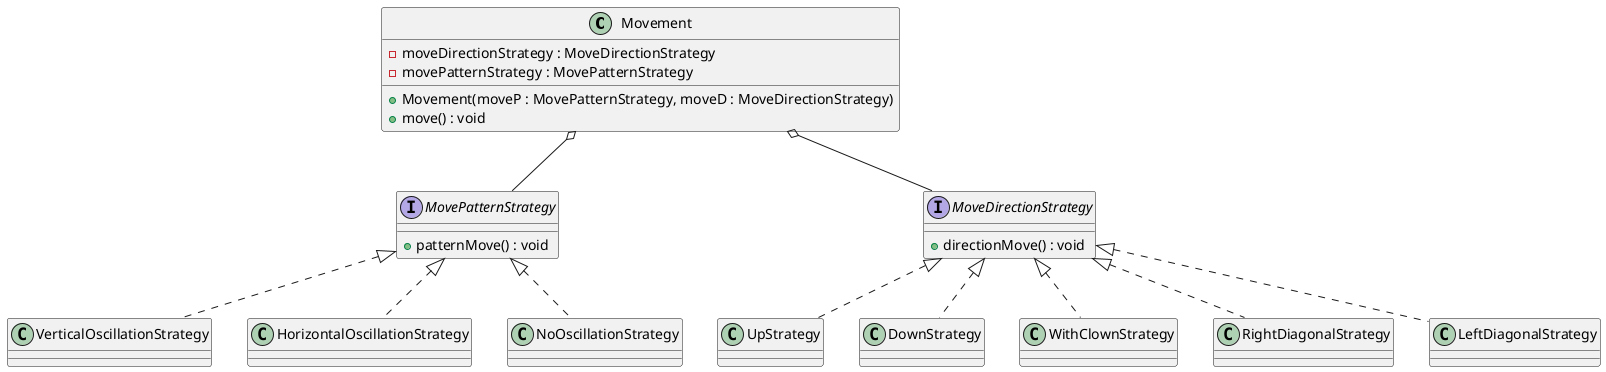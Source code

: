 @startuml

class Movement{
    -moveDirectionStrategy : MoveDirectionStrategy
    -movePatternStrategy : MovePatternStrategy
    +Movement(moveP : MovePatternStrategy, moveD : MoveDirectionStrategy)
    +move() : void
}


interface MovePatternStrategy { 
    +patternMove() : void
}

class VerticalOscillationStrategy { 

}

class HorizontalOscillationStrategy { 
    
}

class NoOscillationStrategy { 
    
}

interface MoveDirectionStrategy{
    +directionMove() : void
}

class UpStrategy{

}

class DownStrategy{

}

class WithClownStrategy{

}

class RightDiagonalStrategy {

}

class LeftDiagonalStrategy {

}

Movement o-- MoveDirectionStrategy
Movement o-- MovePatternStrategy



MoveDirectionStrategy <|.. UpStrategy 
MoveDirectionStrategy <|.. DownStrategy 
MoveDirectionStrategy <|.. WithClownStrategy 
MoveDirectionStrategy <|.. RightDiagonalStrategy 
MoveDirectionStrategy <|.. LeftDiagonalStrategy 


MovePatternStrategy <|.. NoOscillationStrategy
MovePatternStrategy <|.. VerticalOscillationStrategy
MovePatternStrategy <|.. HorizontalOscillationStrategy

@enduml